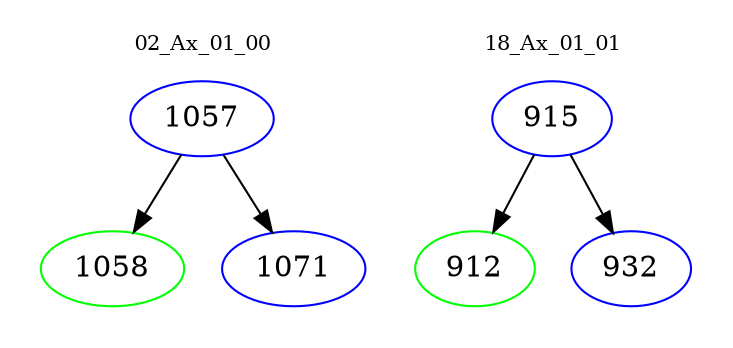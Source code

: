 digraph{
subgraph cluster_0 {
color = white
label = "02_Ax_01_00";
fontsize=10;
T0_1057 [label="1057", color="blue"]
T0_1057 -> T0_1058 [color="black"]
T0_1058 [label="1058", color="green"]
T0_1057 -> T0_1071 [color="black"]
T0_1071 [label="1071", color="blue"]
}
subgraph cluster_1 {
color = white
label = "18_Ax_01_01";
fontsize=10;
T1_915 [label="915", color="blue"]
T1_915 -> T1_912 [color="black"]
T1_912 [label="912", color="green"]
T1_915 -> T1_932 [color="black"]
T1_932 [label="932", color="blue"]
}
}
